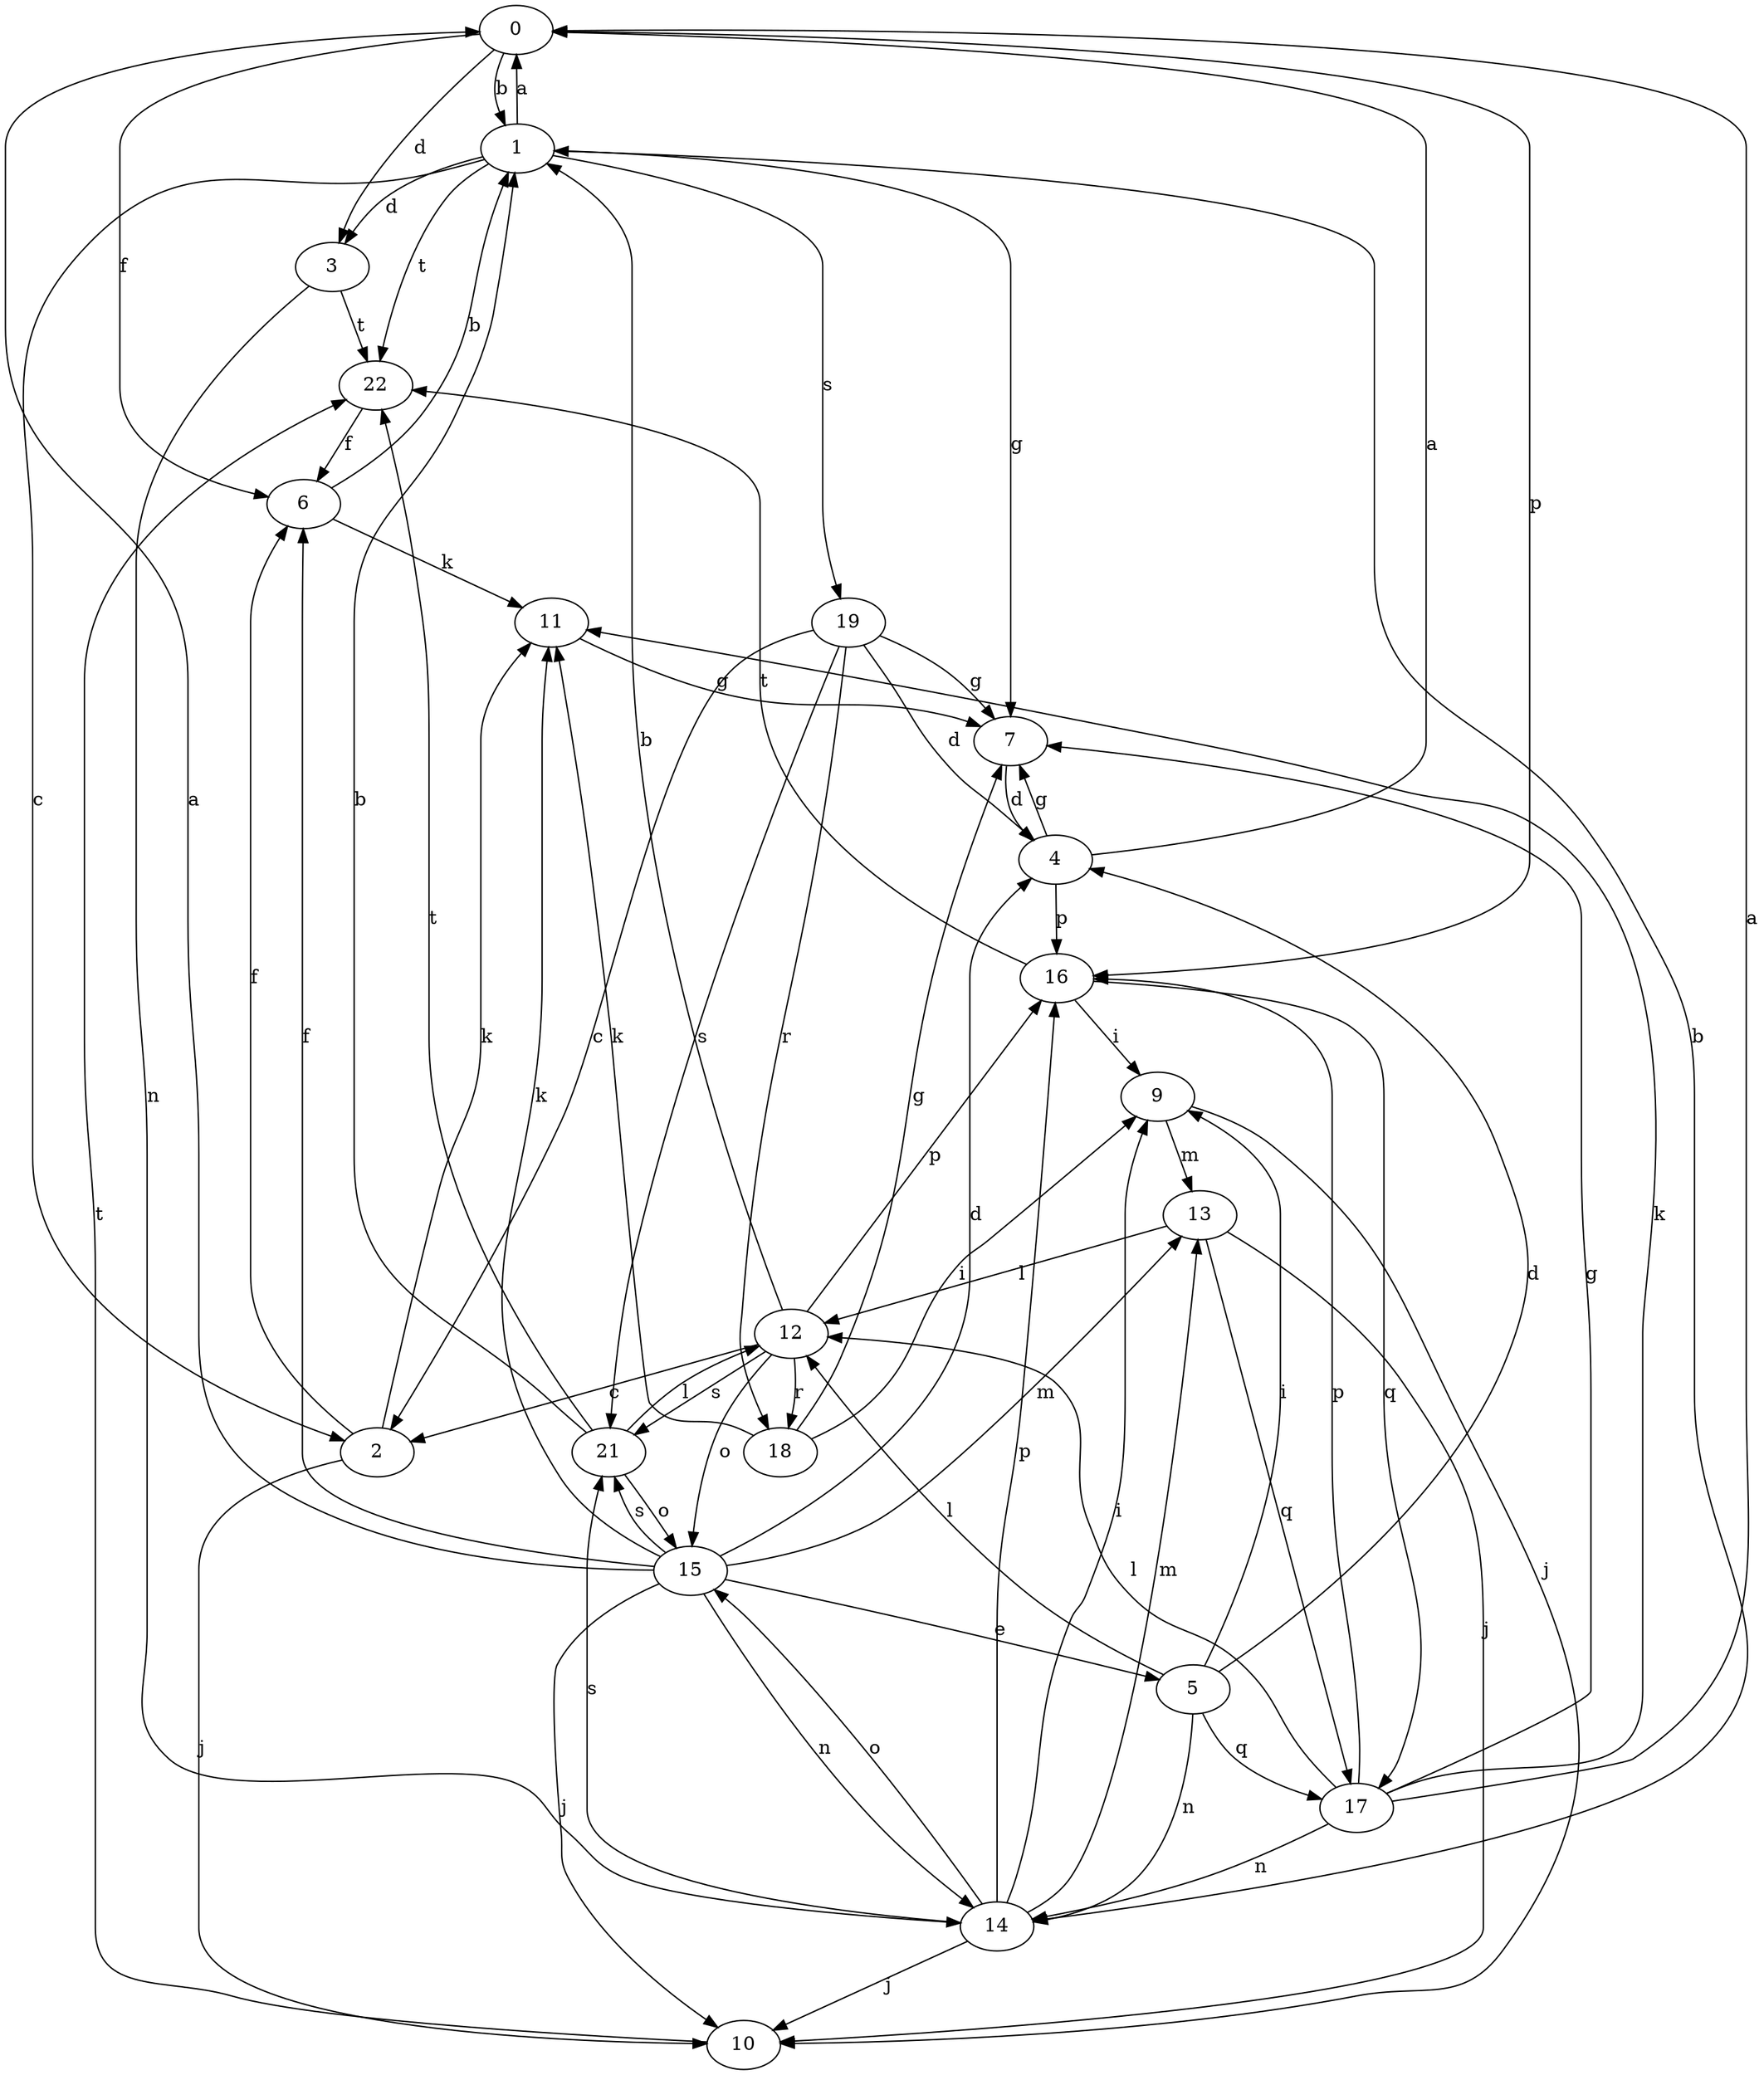 strict digraph  {
0;
1;
2;
3;
4;
5;
6;
7;
9;
10;
11;
12;
13;
14;
15;
16;
17;
18;
19;
21;
22;
0 -> 1  [label=b];
0 -> 3  [label=d];
0 -> 6  [label=f];
0 -> 16  [label=p];
1 -> 0  [label=a];
1 -> 2  [label=c];
1 -> 3  [label=d];
1 -> 7  [label=g];
1 -> 19  [label=s];
1 -> 22  [label=t];
2 -> 6  [label=f];
2 -> 10  [label=j];
2 -> 11  [label=k];
3 -> 14  [label=n];
3 -> 22  [label=t];
4 -> 0  [label=a];
4 -> 7  [label=g];
4 -> 16  [label=p];
5 -> 4  [label=d];
5 -> 9  [label=i];
5 -> 12  [label=l];
5 -> 14  [label=n];
5 -> 17  [label=q];
6 -> 1  [label=b];
6 -> 11  [label=k];
7 -> 4  [label=d];
9 -> 10  [label=j];
9 -> 13  [label=m];
10 -> 22  [label=t];
11 -> 7  [label=g];
12 -> 1  [label=b];
12 -> 2  [label=c];
12 -> 15  [label=o];
12 -> 16  [label=p];
12 -> 18  [label=r];
12 -> 21  [label=s];
13 -> 10  [label=j];
13 -> 12  [label=l];
13 -> 17  [label=q];
14 -> 1  [label=b];
14 -> 9  [label=i];
14 -> 10  [label=j];
14 -> 13  [label=m];
14 -> 15  [label=o];
14 -> 16  [label=p];
14 -> 21  [label=s];
15 -> 0  [label=a];
15 -> 4  [label=d];
15 -> 5  [label=e];
15 -> 6  [label=f];
15 -> 10  [label=j];
15 -> 11  [label=k];
15 -> 13  [label=m];
15 -> 14  [label=n];
15 -> 21  [label=s];
16 -> 9  [label=i];
16 -> 17  [label=q];
16 -> 22  [label=t];
17 -> 0  [label=a];
17 -> 7  [label=g];
17 -> 11  [label=k];
17 -> 12  [label=l];
17 -> 14  [label=n];
17 -> 16  [label=p];
18 -> 7  [label=g];
18 -> 9  [label=i];
18 -> 11  [label=k];
19 -> 2  [label=c];
19 -> 4  [label=d];
19 -> 7  [label=g];
19 -> 18  [label=r];
19 -> 21  [label=s];
21 -> 1  [label=b];
21 -> 12  [label=l];
21 -> 15  [label=o];
21 -> 22  [label=t];
22 -> 6  [label=f];
}
